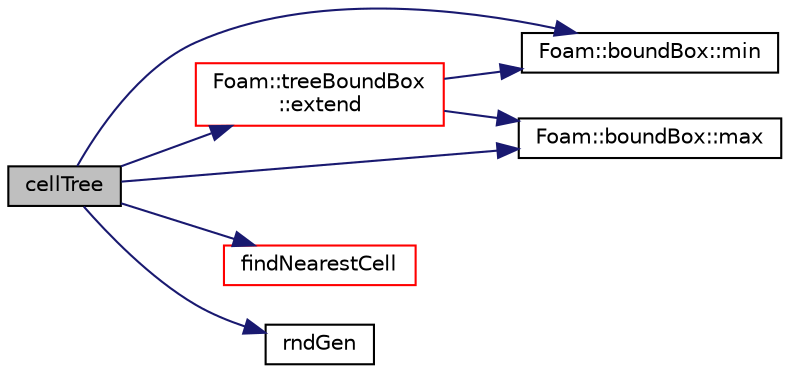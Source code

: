 digraph "cellTree"
{
  bgcolor="transparent";
  edge [fontname="Helvetica",fontsize="10",labelfontname="Helvetica",labelfontsize="10"];
  node [fontname="Helvetica",fontsize="10",shape=record];
  rankdir="LR";
  Node1 [label="cellTree",height=0.2,width=0.4,color="black", fillcolor="grey75", style="filled", fontcolor="black"];
  Node1 -> Node2 [color="midnightblue",fontsize="10",style="solid",fontname="Helvetica"];
  Node2 [label="Foam::treeBoundBox\l::extend",height=0.2,width=0.4,color="red",URL="$a02764.html#af0115050dad6481bce64856f5097c7a0",tooltip="Return slightly wider bounding box. "];
  Node2 -> Node3 [color="midnightblue",fontsize="10",style="solid",fontname="Helvetica"];
  Node3 [label="Foam::boundBox::min",height=0.2,width=0.4,color="black",URL="$a00154.html#a1dd50affef9a273ab682ccbf33df7b32",tooltip="Minimum describing the bounding box. "];
  Node2 -> Node4 [color="midnightblue",fontsize="10",style="solid",fontname="Helvetica"];
  Node4 [label="Foam::boundBox::max",height=0.2,width=0.4,color="black",URL="$a00154.html#a264800db5fd48c1d4541fd05cab1d40f",tooltip="Maximum describing the bounding box. "];
  Node1 -> Node5 [color="midnightblue",fontsize="10",style="solid",fontname="Helvetica"];
  Node5 [label="findNearestCell",height=0.2,width=0.4,color="red",URL="$a01511.html#a14bfa057ab4f3e2b8fcfe66cdb0a4b76",tooltip="Find nearest cell in terms of cell centre. "];
  Node1 -> Node4 [color="midnightblue",fontsize="10",style="solid",fontname="Helvetica"];
  Node1 -> Node3 [color="midnightblue",fontsize="10",style="solid",fontname="Helvetica"];
  Node1 -> Node6 [color="midnightblue",fontsize="10",style="solid",fontname="Helvetica"];
  Node6 [label="rndGen",height=0.2,width=0.4,color="black",URL="$a04572.html#a5131998e20f3c5a8bd03cf9b48cc76c7"];
}
